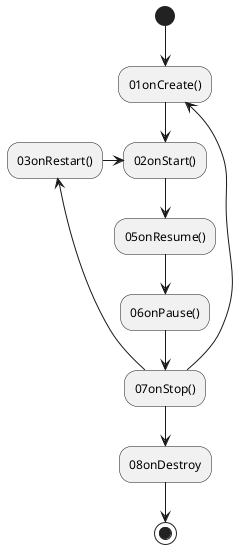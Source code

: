{
  "sha1": "ibpyuwtvdzv8nmr4nsujylk9m0tdjwx",
  "insertion": {
    "when": "2024-06-03T18:59:30.548Z",
    "user": "plantuml@gmail.com"
  }
}
@startuml
(*top) --> "01onCreate()"
"01onCreate()" --> "02onStart()"
"02onStart()" --> "05onResume()"
"05onResume()" -->  "06onPause()"
"06onPause()" --> "07onStop()"
"07onStop()" -*->  "01onCreate()"
"07onStop()" -*-> "03onRestart()"
"03onRestart()" -right-> "02onStart()"
"07onStop()" --> "08onDestroy"
"08onDestroy" --> (*)
@enduml
